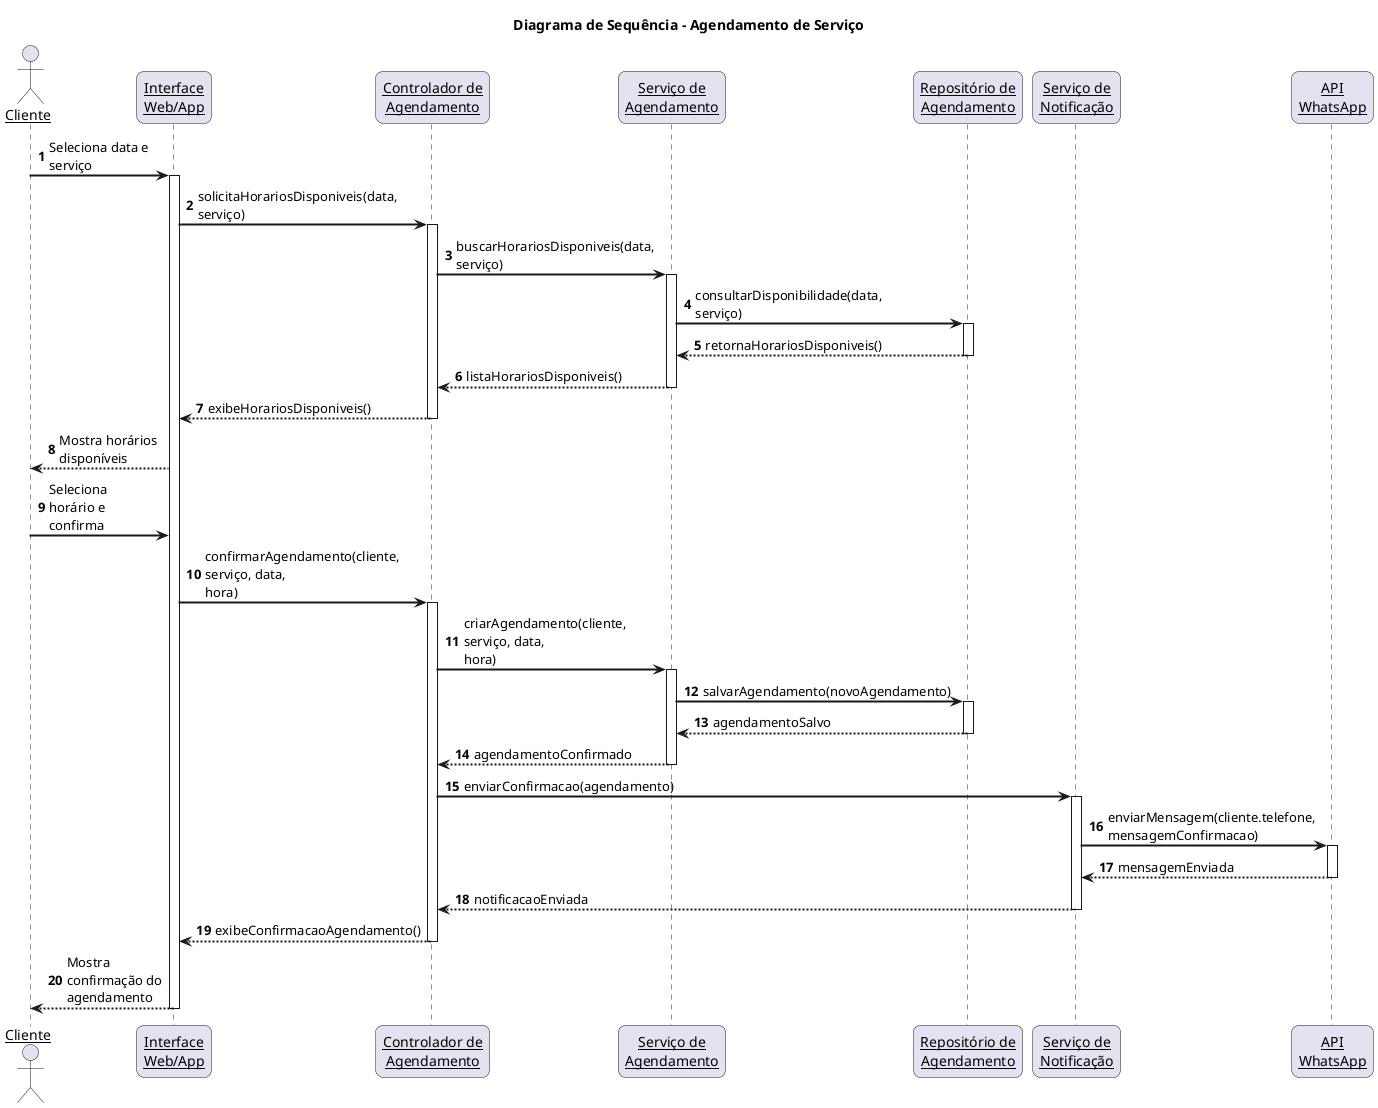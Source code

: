 @startuml Diagrama de Sequência - Agendamento de Serviço

skinparam sequenceArrowThickness 2
skinparam roundcorner 15
skinparam maxmessagesize 100
skinparam sequenceParticipant underline

actor Cliente as C
participant "Interface\nWeb/App" as UI
participant "Controlador de\nAgendamento" as CA
participant "Serviço de\nAgendamento" as SA
participant "Repositório de\nAgendamento" as RA
participant "Serviço de\nNotificação" as SN
participant "API\nWhatsApp" as WA

title Diagrama de Sequência - Agendamento de Serviço

autonumber

C -> UI: Seleciona data e serviço
activate UI

UI -> CA: solicitaHorariosDisponiveis(data, serviço)
activate CA

CA -> SA: buscarHorariosDisponiveis(data, serviço)
activate SA

SA -> RA: consultarDisponibilidade(data, serviço)
activate RA
RA --> SA: retornaHorariosDisponiveis()
deactivate RA

SA --> CA: listaHorariosDisponiveis()
deactivate SA

CA --> UI: exibeHorariosDisponiveis()
deactivate CA

UI --> C: Mostra horários disponíveis
C -> UI: Seleciona horário e confirma

UI -> CA: confirmarAgendamento(cliente, serviço, data, hora)
activate CA

CA -> SA: criarAgendamento(cliente, serviço, data, hora)
activate SA

SA -> RA: salvarAgendamento(novoAgendamento)
activate RA
RA --> SA: agendamentoSalvo
deactivate RA

SA --> CA: agendamentoConfirmado
deactivate SA

CA -> SN: enviarConfirmacao(agendamento)
activate SN

SN -> WA: enviarMensagem(cliente.telefone, mensagemConfirmacao)
activate WA
WA --> SN: mensagemEnviada
deactivate WA

SN --> CA: notificacaoEnviada
deactivate SN

CA --> UI: exibeConfirmacaoAgendamento()
deactivate CA

UI --> C: Mostra confirmação do agendamento
deactivate UI

@enduml